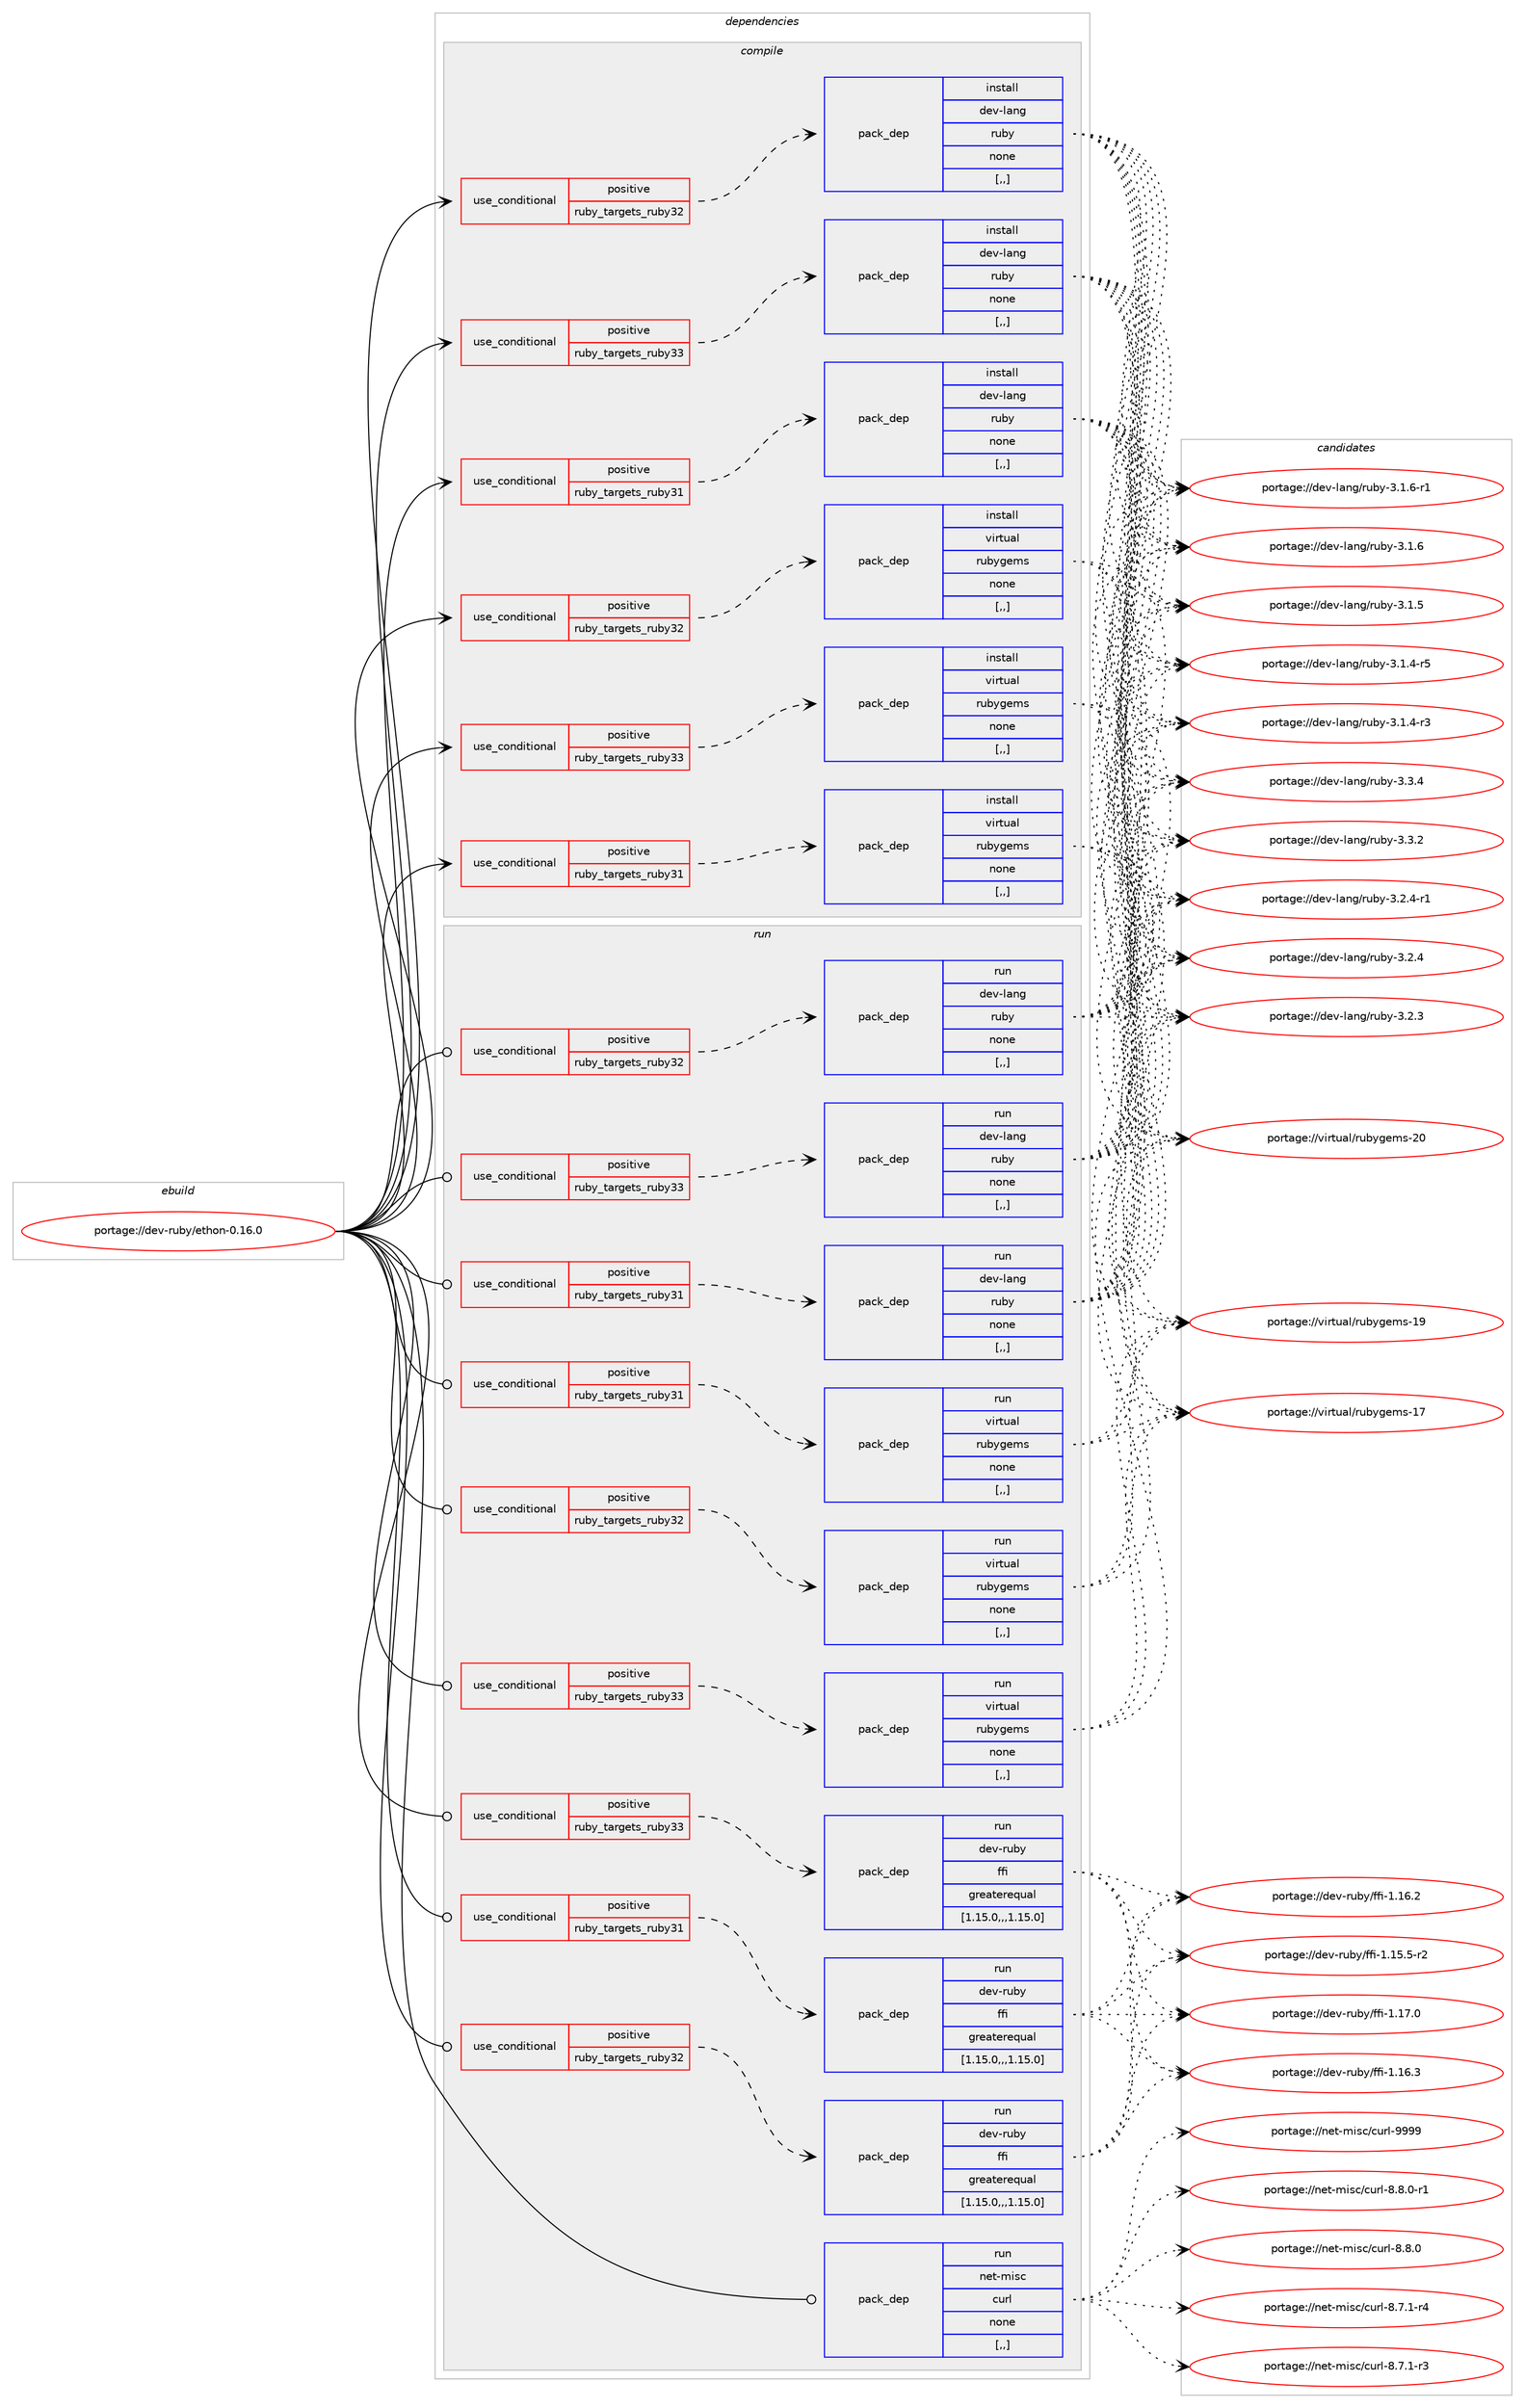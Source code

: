 digraph prolog {

# *************
# Graph options
# *************

newrank=true;
concentrate=true;
compound=true;
graph [rankdir=LR,fontname=Helvetica,fontsize=10,ranksep=1.5];#, ranksep=2.5, nodesep=0.2];
edge  [arrowhead=vee];
node  [fontname=Helvetica,fontsize=10];

# **********
# The ebuild
# **********

subgraph cluster_leftcol {
color=gray;
rank=same;
label=<<i>ebuild</i>>;
id [label="portage://dev-ruby/ethon-0.16.0", color=red, width=4, href="../dev-ruby/ethon-0.16.0.svg"];
}

# ****************
# The dependencies
# ****************

subgraph cluster_midcol {
color=gray;
label=<<i>dependencies</i>>;
subgraph cluster_compile {
fillcolor="#eeeeee";
style=filled;
label=<<i>compile</i>>;
subgraph cond47034 {
dependency182084 [label=<<TABLE BORDER="0" CELLBORDER="1" CELLSPACING="0" CELLPADDING="4"><TR><TD ROWSPAN="3" CELLPADDING="10">use_conditional</TD></TR><TR><TD>positive</TD></TR><TR><TD>ruby_targets_ruby31</TD></TR></TABLE>>, shape=none, color=red];
subgraph pack133749 {
dependency182085 [label=<<TABLE BORDER="0" CELLBORDER="1" CELLSPACING="0" CELLPADDING="4" WIDTH="220"><TR><TD ROWSPAN="6" CELLPADDING="30">pack_dep</TD></TR><TR><TD WIDTH="110">install</TD></TR><TR><TD>dev-lang</TD></TR><TR><TD>ruby</TD></TR><TR><TD>none</TD></TR><TR><TD>[,,]</TD></TR></TABLE>>, shape=none, color=blue];
}
dependency182084:e -> dependency182085:w [weight=20,style="dashed",arrowhead="vee"];
}
id:e -> dependency182084:w [weight=20,style="solid",arrowhead="vee"];
subgraph cond47035 {
dependency182086 [label=<<TABLE BORDER="0" CELLBORDER="1" CELLSPACING="0" CELLPADDING="4"><TR><TD ROWSPAN="3" CELLPADDING="10">use_conditional</TD></TR><TR><TD>positive</TD></TR><TR><TD>ruby_targets_ruby31</TD></TR></TABLE>>, shape=none, color=red];
subgraph pack133750 {
dependency182087 [label=<<TABLE BORDER="0" CELLBORDER="1" CELLSPACING="0" CELLPADDING="4" WIDTH="220"><TR><TD ROWSPAN="6" CELLPADDING="30">pack_dep</TD></TR><TR><TD WIDTH="110">install</TD></TR><TR><TD>virtual</TD></TR><TR><TD>rubygems</TD></TR><TR><TD>none</TD></TR><TR><TD>[,,]</TD></TR></TABLE>>, shape=none, color=blue];
}
dependency182086:e -> dependency182087:w [weight=20,style="dashed",arrowhead="vee"];
}
id:e -> dependency182086:w [weight=20,style="solid",arrowhead="vee"];
subgraph cond47036 {
dependency182088 [label=<<TABLE BORDER="0" CELLBORDER="1" CELLSPACING="0" CELLPADDING="4"><TR><TD ROWSPAN="3" CELLPADDING="10">use_conditional</TD></TR><TR><TD>positive</TD></TR><TR><TD>ruby_targets_ruby32</TD></TR></TABLE>>, shape=none, color=red];
subgraph pack133751 {
dependency182089 [label=<<TABLE BORDER="0" CELLBORDER="1" CELLSPACING="0" CELLPADDING="4" WIDTH="220"><TR><TD ROWSPAN="6" CELLPADDING="30">pack_dep</TD></TR><TR><TD WIDTH="110">install</TD></TR><TR><TD>dev-lang</TD></TR><TR><TD>ruby</TD></TR><TR><TD>none</TD></TR><TR><TD>[,,]</TD></TR></TABLE>>, shape=none, color=blue];
}
dependency182088:e -> dependency182089:w [weight=20,style="dashed",arrowhead="vee"];
}
id:e -> dependency182088:w [weight=20,style="solid",arrowhead="vee"];
subgraph cond47037 {
dependency182090 [label=<<TABLE BORDER="0" CELLBORDER="1" CELLSPACING="0" CELLPADDING="4"><TR><TD ROWSPAN="3" CELLPADDING="10">use_conditional</TD></TR><TR><TD>positive</TD></TR><TR><TD>ruby_targets_ruby32</TD></TR></TABLE>>, shape=none, color=red];
subgraph pack133752 {
dependency182091 [label=<<TABLE BORDER="0" CELLBORDER="1" CELLSPACING="0" CELLPADDING="4" WIDTH="220"><TR><TD ROWSPAN="6" CELLPADDING="30">pack_dep</TD></TR><TR><TD WIDTH="110">install</TD></TR><TR><TD>virtual</TD></TR><TR><TD>rubygems</TD></TR><TR><TD>none</TD></TR><TR><TD>[,,]</TD></TR></TABLE>>, shape=none, color=blue];
}
dependency182090:e -> dependency182091:w [weight=20,style="dashed",arrowhead="vee"];
}
id:e -> dependency182090:w [weight=20,style="solid",arrowhead="vee"];
subgraph cond47038 {
dependency182092 [label=<<TABLE BORDER="0" CELLBORDER="1" CELLSPACING="0" CELLPADDING="4"><TR><TD ROWSPAN="3" CELLPADDING="10">use_conditional</TD></TR><TR><TD>positive</TD></TR><TR><TD>ruby_targets_ruby33</TD></TR></TABLE>>, shape=none, color=red];
subgraph pack133753 {
dependency182093 [label=<<TABLE BORDER="0" CELLBORDER="1" CELLSPACING="0" CELLPADDING="4" WIDTH="220"><TR><TD ROWSPAN="6" CELLPADDING="30">pack_dep</TD></TR><TR><TD WIDTH="110">install</TD></TR><TR><TD>dev-lang</TD></TR><TR><TD>ruby</TD></TR><TR><TD>none</TD></TR><TR><TD>[,,]</TD></TR></TABLE>>, shape=none, color=blue];
}
dependency182092:e -> dependency182093:w [weight=20,style="dashed",arrowhead="vee"];
}
id:e -> dependency182092:w [weight=20,style="solid",arrowhead="vee"];
subgraph cond47039 {
dependency182094 [label=<<TABLE BORDER="0" CELLBORDER="1" CELLSPACING="0" CELLPADDING="4"><TR><TD ROWSPAN="3" CELLPADDING="10">use_conditional</TD></TR><TR><TD>positive</TD></TR><TR><TD>ruby_targets_ruby33</TD></TR></TABLE>>, shape=none, color=red];
subgraph pack133754 {
dependency182095 [label=<<TABLE BORDER="0" CELLBORDER="1" CELLSPACING="0" CELLPADDING="4" WIDTH="220"><TR><TD ROWSPAN="6" CELLPADDING="30">pack_dep</TD></TR><TR><TD WIDTH="110">install</TD></TR><TR><TD>virtual</TD></TR><TR><TD>rubygems</TD></TR><TR><TD>none</TD></TR><TR><TD>[,,]</TD></TR></TABLE>>, shape=none, color=blue];
}
dependency182094:e -> dependency182095:w [weight=20,style="dashed",arrowhead="vee"];
}
id:e -> dependency182094:w [weight=20,style="solid",arrowhead="vee"];
}
subgraph cluster_compileandrun {
fillcolor="#eeeeee";
style=filled;
label=<<i>compile and run</i>>;
}
subgraph cluster_run {
fillcolor="#eeeeee";
style=filled;
label=<<i>run</i>>;
subgraph cond47040 {
dependency182096 [label=<<TABLE BORDER="0" CELLBORDER="1" CELLSPACING="0" CELLPADDING="4"><TR><TD ROWSPAN="3" CELLPADDING="10">use_conditional</TD></TR><TR><TD>positive</TD></TR><TR><TD>ruby_targets_ruby31</TD></TR></TABLE>>, shape=none, color=red];
subgraph pack133755 {
dependency182097 [label=<<TABLE BORDER="0" CELLBORDER="1" CELLSPACING="0" CELLPADDING="4" WIDTH="220"><TR><TD ROWSPAN="6" CELLPADDING="30">pack_dep</TD></TR><TR><TD WIDTH="110">run</TD></TR><TR><TD>dev-lang</TD></TR><TR><TD>ruby</TD></TR><TR><TD>none</TD></TR><TR><TD>[,,]</TD></TR></TABLE>>, shape=none, color=blue];
}
dependency182096:e -> dependency182097:w [weight=20,style="dashed",arrowhead="vee"];
}
id:e -> dependency182096:w [weight=20,style="solid",arrowhead="odot"];
subgraph cond47041 {
dependency182098 [label=<<TABLE BORDER="0" CELLBORDER="1" CELLSPACING="0" CELLPADDING="4"><TR><TD ROWSPAN="3" CELLPADDING="10">use_conditional</TD></TR><TR><TD>positive</TD></TR><TR><TD>ruby_targets_ruby31</TD></TR></TABLE>>, shape=none, color=red];
subgraph pack133756 {
dependency182099 [label=<<TABLE BORDER="0" CELLBORDER="1" CELLSPACING="0" CELLPADDING="4" WIDTH="220"><TR><TD ROWSPAN="6" CELLPADDING="30">pack_dep</TD></TR><TR><TD WIDTH="110">run</TD></TR><TR><TD>dev-ruby</TD></TR><TR><TD>ffi</TD></TR><TR><TD>greaterequal</TD></TR><TR><TD>[1.15.0,,,1.15.0]</TD></TR></TABLE>>, shape=none, color=blue];
}
dependency182098:e -> dependency182099:w [weight=20,style="dashed",arrowhead="vee"];
}
id:e -> dependency182098:w [weight=20,style="solid",arrowhead="odot"];
subgraph cond47042 {
dependency182100 [label=<<TABLE BORDER="0" CELLBORDER="1" CELLSPACING="0" CELLPADDING="4"><TR><TD ROWSPAN="3" CELLPADDING="10">use_conditional</TD></TR><TR><TD>positive</TD></TR><TR><TD>ruby_targets_ruby31</TD></TR></TABLE>>, shape=none, color=red];
subgraph pack133757 {
dependency182101 [label=<<TABLE BORDER="0" CELLBORDER="1" CELLSPACING="0" CELLPADDING="4" WIDTH="220"><TR><TD ROWSPAN="6" CELLPADDING="30">pack_dep</TD></TR><TR><TD WIDTH="110">run</TD></TR><TR><TD>virtual</TD></TR><TR><TD>rubygems</TD></TR><TR><TD>none</TD></TR><TR><TD>[,,]</TD></TR></TABLE>>, shape=none, color=blue];
}
dependency182100:e -> dependency182101:w [weight=20,style="dashed",arrowhead="vee"];
}
id:e -> dependency182100:w [weight=20,style="solid",arrowhead="odot"];
subgraph cond47043 {
dependency182102 [label=<<TABLE BORDER="0" CELLBORDER="1" CELLSPACING="0" CELLPADDING="4"><TR><TD ROWSPAN="3" CELLPADDING="10">use_conditional</TD></TR><TR><TD>positive</TD></TR><TR><TD>ruby_targets_ruby32</TD></TR></TABLE>>, shape=none, color=red];
subgraph pack133758 {
dependency182103 [label=<<TABLE BORDER="0" CELLBORDER="1" CELLSPACING="0" CELLPADDING="4" WIDTH="220"><TR><TD ROWSPAN="6" CELLPADDING="30">pack_dep</TD></TR><TR><TD WIDTH="110">run</TD></TR><TR><TD>dev-lang</TD></TR><TR><TD>ruby</TD></TR><TR><TD>none</TD></TR><TR><TD>[,,]</TD></TR></TABLE>>, shape=none, color=blue];
}
dependency182102:e -> dependency182103:w [weight=20,style="dashed",arrowhead="vee"];
}
id:e -> dependency182102:w [weight=20,style="solid",arrowhead="odot"];
subgraph cond47044 {
dependency182104 [label=<<TABLE BORDER="0" CELLBORDER="1" CELLSPACING="0" CELLPADDING="4"><TR><TD ROWSPAN="3" CELLPADDING="10">use_conditional</TD></TR><TR><TD>positive</TD></TR><TR><TD>ruby_targets_ruby32</TD></TR></TABLE>>, shape=none, color=red];
subgraph pack133759 {
dependency182105 [label=<<TABLE BORDER="0" CELLBORDER="1" CELLSPACING="0" CELLPADDING="4" WIDTH="220"><TR><TD ROWSPAN="6" CELLPADDING="30">pack_dep</TD></TR><TR><TD WIDTH="110">run</TD></TR><TR><TD>dev-ruby</TD></TR><TR><TD>ffi</TD></TR><TR><TD>greaterequal</TD></TR><TR><TD>[1.15.0,,,1.15.0]</TD></TR></TABLE>>, shape=none, color=blue];
}
dependency182104:e -> dependency182105:w [weight=20,style="dashed",arrowhead="vee"];
}
id:e -> dependency182104:w [weight=20,style="solid",arrowhead="odot"];
subgraph cond47045 {
dependency182106 [label=<<TABLE BORDER="0" CELLBORDER="1" CELLSPACING="0" CELLPADDING="4"><TR><TD ROWSPAN="3" CELLPADDING="10">use_conditional</TD></TR><TR><TD>positive</TD></TR><TR><TD>ruby_targets_ruby32</TD></TR></TABLE>>, shape=none, color=red];
subgraph pack133760 {
dependency182107 [label=<<TABLE BORDER="0" CELLBORDER="1" CELLSPACING="0" CELLPADDING="4" WIDTH="220"><TR><TD ROWSPAN="6" CELLPADDING="30">pack_dep</TD></TR><TR><TD WIDTH="110">run</TD></TR><TR><TD>virtual</TD></TR><TR><TD>rubygems</TD></TR><TR><TD>none</TD></TR><TR><TD>[,,]</TD></TR></TABLE>>, shape=none, color=blue];
}
dependency182106:e -> dependency182107:w [weight=20,style="dashed",arrowhead="vee"];
}
id:e -> dependency182106:w [weight=20,style="solid",arrowhead="odot"];
subgraph cond47046 {
dependency182108 [label=<<TABLE BORDER="0" CELLBORDER="1" CELLSPACING="0" CELLPADDING="4"><TR><TD ROWSPAN="3" CELLPADDING="10">use_conditional</TD></TR><TR><TD>positive</TD></TR><TR><TD>ruby_targets_ruby33</TD></TR></TABLE>>, shape=none, color=red];
subgraph pack133761 {
dependency182109 [label=<<TABLE BORDER="0" CELLBORDER="1" CELLSPACING="0" CELLPADDING="4" WIDTH="220"><TR><TD ROWSPAN="6" CELLPADDING="30">pack_dep</TD></TR><TR><TD WIDTH="110">run</TD></TR><TR><TD>dev-lang</TD></TR><TR><TD>ruby</TD></TR><TR><TD>none</TD></TR><TR><TD>[,,]</TD></TR></TABLE>>, shape=none, color=blue];
}
dependency182108:e -> dependency182109:w [weight=20,style="dashed",arrowhead="vee"];
}
id:e -> dependency182108:w [weight=20,style="solid",arrowhead="odot"];
subgraph cond47047 {
dependency182110 [label=<<TABLE BORDER="0" CELLBORDER="1" CELLSPACING="0" CELLPADDING="4"><TR><TD ROWSPAN="3" CELLPADDING="10">use_conditional</TD></TR><TR><TD>positive</TD></TR><TR><TD>ruby_targets_ruby33</TD></TR></TABLE>>, shape=none, color=red];
subgraph pack133762 {
dependency182111 [label=<<TABLE BORDER="0" CELLBORDER="1" CELLSPACING="0" CELLPADDING="4" WIDTH="220"><TR><TD ROWSPAN="6" CELLPADDING="30">pack_dep</TD></TR><TR><TD WIDTH="110">run</TD></TR><TR><TD>dev-ruby</TD></TR><TR><TD>ffi</TD></TR><TR><TD>greaterequal</TD></TR><TR><TD>[1.15.0,,,1.15.0]</TD></TR></TABLE>>, shape=none, color=blue];
}
dependency182110:e -> dependency182111:w [weight=20,style="dashed",arrowhead="vee"];
}
id:e -> dependency182110:w [weight=20,style="solid",arrowhead="odot"];
subgraph cond47048 {
dependency182112 [label=<<TABLE BORDER="0" CELLBORDER="1" CELLSPACING="0" CELLPADDING="4"><TR><TD ROWSPAN="3" CELLPADDING="10">use_conditional</TD></TR><TR><TD>positive</TD></TR><TR><TD>ruby_targets_ruby33</TD></TR></TABLE>>, shape=none, color=red];
subgraph pack133763 {
dependency182113 [label=<<TABLE BORDER="0" CELLBORDER="1" CELLSPACING="0" CELLPADDING="4" WIDTH="220"><TR><TD ROWSPAN="6" CELLPADDING="30">pack_dep</TD></TR><TR><TD WIDTH="110">run</TD></TR><TR><TD>virtual</TD></TR><TR><TD>rubygems</TD></TR><TR><TD>none</TD></TR><TR><TD>[,,]</TD></TR></TABLE>>, shape=none, color=blue];
}
dependency182112:e -> dependency182113:w [weight=20,style="dashed",arrowhead="vee"];
}
id:e -> dependency182112:w [weight=20,style="solid",arrowhead="odot"];
subgraph pack133764 {
dependency182114 [label=<<TABLE BORDER="0" CELLBORDER="1" CELLSPACING="0" CELLPADDING="4" WIDTH="220"><TR><TD ROWSPAN="6" CELLPADDING="30">pack_dep</TD></TR><TR><TD WIDTH="110">run</TD></TR><TR><TD>net-misc</TD></TR><TR><TD>curl</TD></TR><TR><TD>none</TD></TR><TR><TD>[,,]</TD></TR></TABLE>>, shape=none, color=blue];
}
id:e -> dependency182114:w [weight=20,style="solid",arrowhead="odot"];
}
}

# **************
# The candidates
# **************

subgraph cluster_choices {
rank=same;
color=gray;
label=<<i>candidates</i>>;

subgraph choice133749 {
color=black;
nodesep=1;
choice10010111845108971101034711411798121455146514652 [label="portage://dev-lang/ruby-3.3.4", color=red, width=4,href="../dev-lang/ruby-3.3.4.svg"];
choice10010111845108971101034711411798121455146514650 [label="portage://dev-lang/ruby-3.3.2", color=red, width=4,href="../dev-lang/ruby-3.3.2.svg"];
choice100101118451089711010347114117981214551465046524511449 [label="portage://dev-lang/ruby-3.2.4-r1", color=red, width=4,href="../dev-lang/ruby-3.2.4-r1.svg"];
choice10010111845108971101034711411798121455146504652 [label="portage://dev-lang/ruby-3.2.4", color=red, width=4,href="../dev-lang/ruby-3.2.4.svg"];
choice10010111845108971101034711411798121455146504651 [label="portage://dev-lang/ruby-3.2.3", color=red, width=4,href="../dev-lang/ruby-3.2.3.svg"];
choice100101118451089711010347114117981214551464946544511449 [label="portage://dev-lang/ruby-3.1.6-r1", color=red, width=4,href="../dev-lang/ruby-3.1.6-r1.svg"];
choice10010111845108971101034711411798121455146494654 [label="portage://dev-lang/ruby-3.1.6", color=red, width=4,href="../dev-lang/ruby-3.1.6.svg"];
choice10010111845108971101034711411798121455146494653 [label="portage://dev-lang/ruby-3.1.5", color=red, width=4,href="../dev-lang/ruby-3.1.5.svg"];
choice100101118451089711010347114117981214551464946524511453 [label="portage://dev-lang/ruby-3.1.4-r5", color=red, width=4,href="../dev-lang/ruby-3.1.4-r5.svg"];
choice100101118451089711010347114117981214551464946524511451 [label="portage://dev-lang/ruby-3.1.4-r3", color=red, width=4,href="../dev-lang/ruby-3.1.4-r3.svg"];
dependency182085:e -> choice10010111845108971101034711411798121455146514652:w [style=dotted,weight="100"];
dependency182085:e -> choice10010111845108971101034711411798121455146514650:w [style=dotted,weight="100"];
dependency182085:e -> choice100101118451089711010347114117981214551465046524511449:w [style=dotted,weight="100"];
dependency182085:e -> choice10010111845108971101034711411798121455146504652:w [style=dotted,weight="100"];
dependency182085:e -> choice10010111845108971101034711411798121455146504651:w [style=dotted,weight="100"];
dependency182085:e -> choice100101118451089711010347114117981214551464946544511449:w [style=dotted,weight="100"];
dependency182085:e -> choice10010111845108971101034711411798121455146494654:w [style=dotted,weight="100"];
dependency182085:e -> choice10010111845108971101034711411798121455146494653:w [style=dotted,weight="100"];
dependency182085:e -> choice100101118451089711010347114117981214551464946524511453:w [style=dotted,weight="100"];
dependency182085:e -> choice100101118451089711010347114117981214551464946524511451:w [style=dotted,weight="100"];
}
subgraph choice133750 {
color=black;
nodesep=1;
choice118105114116117971084711411798121103101109115455048 [label="portage://virtual/rubygems-20", color=red, width=4,href="../virtual/rubygems-20.svg"];
choice118105114116117971084711411798121103101109115454957 [label="portage://virtual/rubygems-19", color=red, width=4,href="../virtual/rubygems-19.svg"];
choice118105114116117971084711411798121103101109115454955 [label="portage://virtual/rubygems-17", color=red, width=4,href="../virtual/rubygems-17.svg"];
dependency182087:e -> choice118105114116117971084711411798121103101109115455048:w [style=dotted,weight="100"];
dependency182087:e -> choice118105114116117971084711411798121103101109115454957:w [style=dotted,weight="100"];
dependency182087:e -> choice118105114116117971084711411798121103101109115454955:w [style=dotted,weight="100"];
}
subgraph choice133751 {
color=black;
nodesep=1;
choice10010111845108971101034711411798121455146514652 [label="portage://dev-lang/ruby-3.3.4", color=red, width=4,href="../dev-lang/ruby-3.3.4.svg"];
choice10010111845108971101034711411798121455146514650 [label="portage://dev-lang/ruby-3.3.2", color=red, width=4,href="../dev-lang/ruby-3.3.2.svg"];
choice100101118451089711010347114117981214551465046524511449 [label="portage://dev-lang/ruby-3.2.4-r1", color=red, width=4,href="../dev-lang/ruby-3.2.4-r1.svg"];
choice10010111845108971101034711411798121455146504652 [label="portage://dev-lang/ruby-3.2.4", color=red, width=4,href="../dev-lang/ruby-3.2.4.svg"];
choice10010111845108971101034711411798121455146504651 [label="portage://dev-lang/ruby-3.2.3", color=red, width=4,href="../dev-lang/ruby-3.2.3.svg"];
choice100101118451089711010347114117981214551464946544511449 [label="portage://dev-lang/ruby-3.1.6-r1", color=red, width=4,href="../dev-lang/ruby-3.1.6-r1.svg"];
choice10010111845108971101034711411798121455146494654 [label="portage://dev-lang/ruby-3.1.6", color=red, width=4,href="../dev-lang/ruby-3.1.6.svg"];
choice10010111845108971101034711411798121455146494653 [label="portage://dev-lang/ruby-3.1.5", color=red, width=4,href="../dev-lang/ruby-3.1.5.svg"];
choice100101118451089711010347114117981214551464946524511453 [label="portage://dev-lang/ruby-3.1.4-r5", color=red, width=4,href="../dev-lang/ruby-3.1.4-r5.svg"];
choice100101118451089711010347114117981214551464946524511451 [label="portage://dev-lang/ruby-3.1.4-r3", color=red, width=4,href="../dev-lang/ruby-3.1.4-r3.svg"];
dependency182089:e -> choice10010111845108971101034711411798121455146514652:w [style=dotted,weight="100"];
dependency182089:e -> choice10010111845108971101034711411798121455146514650:w [style=dotted,weight="100"];
dependency182089:e -> choice100101118451089711010347114117981214551465046524511449:w [style=dotted,weight="100"];
dependency182089:e -> choice10010111845108971101034711411798121455146504652:w [style=dotted,weight="100"];
dependency182089:e -> choice10010111845108971101034711411798121455146504651:w [style=dotted,weight="100"];
dependency182089:e -> choice100101118451089711010347114117981214551464946544511449:w [style=dotted,weight="100"];
dependency182089:e -> choice10010111845108971101034711411798121455146494654:w [style=dotted,weight="100"];
dependency182089:e -> choice10010111845108971101034711411798121455146494653:w [style=dotted,weight="100"];
dependency182089:e -> choice100101118451089711010347114117981214551464946524511453:w [style=dotted,weight="100"];
dependency182089:e -> choice100101118451089711010347114117981214551464946524511451:w [style=dotted,weight="100"];
}
subgraph choice133752 {
color=black;
nodesep=1;
choice118105114116117971084711411798121103101109115455048 [label="portage://virtual/rubygems-20", color=red, width=4,href="../virtual/rubygems-20.svg"];
choice118105114116117971084711411798121103101109115454957 [label="portage://virtual/rubygems-19", color=red, width=4,href="../virtual/rubygems-19.svg"];
choice118105114116117971084711411798121103101109115454955 [label="portage://virtual/rubygems-17", color=red, width=4,href="../virtual/rubygems-17.svg"];
dependency182091:e -> choice118105114116117971084711411798121103101109115455048:w [style=dotted,weight="100"];
dependency182091:e -> choice118105114116117971084711411798121103101109115454957:w [style=dotted,weight="100"];
dependency182091:e -> choice118105114116117971084711411798121103101109115454955:w [style=dotted,weight="100"];
}
subgraph choice133753 {
color=black;
nodesep=1;
choice10010111845108971101034711411798121455146514652 [label="portage://dev-lang/ruby-3.3.4", color=red, width=4,href="../dev-lang/ruby-3.3.4.svg"];
choice10010111845108971101034711411798121455146514650 [label="portage://dev-lang/ruby-3.3.2", color=red, width=4,href="../dev-lang/ruby-3.3.2.svg"];
choice100101118451089711010347114117981214551465046524511449 [label="portage://dev-lang/ruby-3.2.4-r1", color=red, width=4,href="../dev-lang/ruby-3.2.4-r1.svg"];
choice10010111845108971101034711411798121455146504652 [label="portage://dev-lang/ruby-3.2.4", color=red, width=4,href="../dev-lang/ruby-3.2.4.svg"];
choice10010111845108971101034711411798121455146504651 [label="portage://dev-lang/ruby-3.2.3", color=red, width=4,href="../dev-lang/ruby-3.2.3.svg"];
choice100101118451089711010347114117981214551464946544511449 [label="portage://dev-lang/ruby-3.1.6-r1", color=red, width=4,href="../dev-lang/ruby-3.1.6-r1.svg"];
choice10010111845108971101034711411798121455146494654 [label="portage://dev-lang/ruby-3.1.6", color=red, width=4,href="../dev-lang/ruby-3.1.6.svg"];
choice10010111845108971101034711411798121455146494653 [label="portage://dev-lang/ruby-3.1.5", color=red, width=4,href="../dev-lang/ruby-3.1.5.svg"];
choice100101118451089711010347114117981214551464946524511453 [label="portage://dev-lang/ruby-3.1.4-r5", color=red, width=4,href="../dev-lang/ruby-3.1.4-r5.svg"];
choice100101118451089711010347114117981214551464946524511451 [label="portage://dev-lang/ruby-3.1.4-r3", color=red, width=4,href="../dev-lang/ruby-3.1.4-r3.svg"];
dependency182093:e -> choice10010111845108971101034711411798121455146514652:w [style=dotted,weight="100"];
dependency182093:e -> choice10010111845108971101034711411798121455146514650:w [style=dotted,weight="100"];
dependency182093:e -> choice100101118451089711010347114117981214551465046524511449:w [style=dotted,weight="100"];
dependency182093:e -> choice10010111845108971101034711411798121455146504652:w [style=dotted,weight="100"];
dependency182093:e -> choice10010111845108971101034711411798121455146504651:w [style=dotted,weight="100"];
dependency182093:e -> choice100101118451089711010347114117981214551464946544511449:w [style=dotted,weight="100"];
dependency182093:e -> choice10010111845108971101034711411798121455146494654:w [style=dotted,weight="100"];
dependency182093:e -> choice10010111845108971101034711411798121455146494653:w [style=dotted,weight="100"];
dependency182093:e -> choice100101118451089711010347114117981214551464946524511453:w [style=dotted,weight="100"];
dependency182093:e -> choice100101118451089711010347114117981214551464946524511451:w [style=dotted,weight="100"];
}
subgraph choice133754 {
color=black;
nodesep=1;
choice118105114116117971084711411798121103101109115455048 [label="portage://virtual/rubygems-20", color=red, width=4,href="../virtual/rubygems-20.svg"];
choice118105114116117971084711411798121103101109115454957 [label="portage://virtual/rubygems-19", color=red, width=4,href="../virtual/rubygems-19.svg"];
choice118105114116117971084711411798121103101109115454955 [label="portage://virtual/rubygems-17", color=red, width=4,href="../virtual/rubygems-17.svg"];
dependency182095:e -> choice118105114116117971084711411798121103101109115455048:w [style=dotted,weight="100"];
dependency182095:e -> choice118105114116117971084711411798121103101109115454957:w [style=dotted,weight="100"];
dependency182095:e -> choice118105114116117971084711411798121103101109115454955:w [style=dotted,weight="100"];
}
subgraph choice133755 {
color=black;
nodesep=1;
choice10010111845108971101034711411798121455146514652 [label="portage://dev-lang/ruby-3.3.4", color=red, width=4,href="../dev-lang/ruby-3.3.4.svg"];
choice10010111845108971101034711411798121455146514650 [label="portage://dev-lang/ruby-3.3.2", color=red, width=4,href="../dev-lang/ruby-3.3.2.svg"];
choice100101118451089711010347114117981214551465046524511449 [label="portage://dev-lang/ruby-3.2.4-r1", color=red, width=4,href="../dev-lang/ruby-3.2.4-r1.svg"];
choice10010111845108971101034711411798121455146504652 [label="portage://dev-lang/ruby-3.2.4", color=red, width=4,href="../dev-lang/ruby-3.2.4.svg"];
choice10010111845108971101034711411798121455146504651 [label="portage://dev-lang/ruby-3.2.3", color=red, width=4,href="../dev-lang/ruby-3.2.3.svg"];
choice100101118451089711010347114117981214551464946544511449 [label="portage://dev-lang/ruby-3.1.6-r1", color=red, width=4,href="../dev-lang/ruby-3.1.6-r1.svg"];
choice10010111845108971101034711411798121455146494654 [label="portage://dev-lang/ruby-3.1.6", color=red, width=4,href="../dev-lang/ruby-3.1.6.svg"];
choice10010111845108971101034711411798121455146494653 [label="portage://dev-lang/ruby-3.1.5", color=red, width=4,href="../dev-lang/ruby-3.1.5.svg"];
choice100101118451089711010347114117981214551464946524511453 [label="portage://dev-lang/ruby-3.1.4-r5", color=red, width=4,href="../dev-lang/ruby-3.1.4-r5.svg"];
choice100101118451089711010347114117981214551464946524511451 [label="portage://dev-lang/ruby-3.1.4-r3", color=red, width=4,href="../dev-lang/ruby-3.1.4-r3.svg"];
dependency182097:e -> choice10010111845108971101034711411798121455146514652:w [style=dotted,weight="100"];
dependency182097:e -> choice10010111845108971101034711411798121455146514650:w [style=dotted,weight="100"];
dependency182097:e -> choice100101118451089711010347114117981214551465046524511449:w [style=dotted,weight="100"];
dependency182097:e -> choice10010111845108971101034711411798121455146504652:w [style=dotted,weight="100"];
dependency182097:e -> choice10010111845108971101034711411798121455146504651:w [style=dotted,weight="100"];
dependency182097:e -> choice100101118451089711010347114117981214551464946544511449:w [style=dotted,weight="100"];
dependency182097:e -> choice10010111845108971101034711411798121455146494654:w [style=dotted,weight="100"];
dependency182097:e -> choice10010111845108971101034711411798121455146494653:w [style=dotted,weight="100"];
dependency182097:e -> choice100101118451089711010347114117981214551464946524511453:w [style=dotted,weight="100"];
dependency182097:e -> choice100101118451089711010347114117981214551464946524511451:w [style=dotted,weight="100"];
}
subgraph choice133756 {
color=black;
nodesep=1;
choice10010111845114117981214710210210545494649554648 [label="portage://dev-ruby/ffi-1.17.0", color=red, width=4,href="../dev-ruby/ffi-1.17.0.svg"];
choice10010111845114117981214710210210545494649544651 [label="portage://dev-ruby/ffi-1.16.3", color=red, width=4,href="../dev-ruby/ffi-1.16.3.svg"];
choice10010111845114117981214710210210545494649544650 [label="portage://dev-ruby/ffi-1.16.2", color=red, width=4,href="../dev-ruby/ffi-1.16.2.svg"];
choice100101118451141179812147102102105454946495346534511450 [label="portage://dev-ruby/ffi-1.15.5-r2", color=red, width=4,href="../dev-ruby/ffi-1.15.5-r2.svg"];
dependency182099:e -> choice10010111845114117981214710210210545494649554648:w [style=dotted,weight="100"];
dependency182099:e -> choice10010111845114117981214710210210545494649544651:w [style=dotted,weight="100"];
dependency182099:e -> choice10010111845114117981214710210210545494649544650:w [style=dotted,weight="100"];
dependency182099:e -> choice100101118451141179812147102102105454946495346534511450:w [style=dotted,weight="100"];
}
subgraph choice133757 {
color=black;
nodesep=1;
choice118105114116117971084711411798121103101109115455048 [label="portage://virtual/rubygems-20", color=red, width=4,href="../virtual/rubygems-20.svg"];
choice118105114116117971084711411798121103101109115454957 [label="portage://virtual/rubygems-19", color=red, width=4,href="../virtual/rubygems-19.svg"];
choice118105114116117971084711411798121103101109115454955 [label="portage://virtual/rubygems-17", color=red, width=4,href="../virtual/rubygems-17.svg"];
dependency182101:e -> choice118105114116117971084711411798121103101109115455048:w [style=dotted,weight="100"];
dependency182101:e -> choice118105114116117971084711411798121103101109115454957:w [style=dotted,weight="100"];
dependency182101:e -> choice118105114116117971084711411798121103101109115454955:w [style=dotted,weight="100"];
}
subgraph choice133758 {
color=black;
nodesep=1;
choice10010111845108971101034711411798121455146514652 [label="portage://dev-lang/ruby-3.3.4", color=red, width=4,href="../dev-lang/ruby-3.3.4.svg"];
choice10010111845108971101034711411798121455146514650 [label="portage://dev-lang/ruby-3.3.2", color=red, width=4,href="../dev-lang/ruby-3.3.2.svg"];
choice100101118451089711010347114117981214551465046524511449 [label="portage://dev-lang/ruby-3.2.4-r1", color=red, width=4,href="../dev-lang/ruby-3.2.4-r1.svg"];
choice10010111845108971101034711411798121455146504652 [label="portage://dev-lang/ruby-3.2.4", color=red, width=4,href="../dev-lang/ruby-3.2.4.svg"];
choice10010111845108971101034711411798121455146504651 [label="portage://dev-lang/ruby-3.2.3", color=red, width=4,href="../dev-lang/ruby-3.2.3.svg"];
choice100101118451089711010347114117981214551464946544511449 [label="portage://dev-lang/ruby-3.1.6-r1", color=red, width=4,href="../dev-lang/ruby-3.1.6-r1.svg"];
choice10010111845108971101034711411798121455146494654 [label="portage://dev-lang/ruby-3.1.6", color=red, width=4,href="../dev-lang/ruby-3.1.6.svg"];
choice10010111845108971101034711411798121455146494653 [label="portage://dev-lang/ruby-3.1.5", color=red, width=4,href="../dev-lang/ruby-3.1.5.svg"];
choice100101118451089711010347114117981214551464946524511453 [label="portage://dev-lang/ruby-3.1.4-r5", color=red, width=4,href="../dev-lang/ruby-3.1.4-r5.svg"];
choice100101118451089711010347114117981214551464946524511451 [label="portage://dev-lang/ruby-3.1.4-r3", color=red, width=4,href="../dev-lang/ruby-3.1.4-r3.svg"];
dependency182103:e -> choice10010111845108971101034711411798121455146514652:w [style=dotted,weight="100"];
dependency182103:e -> choice10010111845108971101034711411798121455146514650:w [style=dotted,weight="100"];
dependency182103:e -> choice100101118451089711010347114117981214551465046524511449:w [style=dotted,weight="100"];
dependency182103:e -> choice10010111845108971101034711411798121455146504652:w [style=dotted,weight="100"];
dependency182103:e -> choice10010111845108971101034711411798121455146504651:w [style=dotted,weight="100"];
dependency182103:e -> choice100101118451089711010347114117981214551464946544511449:w [style=dotted,weight="100"];
dependency182103:e -> choice10010111845108971101034711411798121455146494654:w [style=dotted,weight="100"];
dependency182103:e -> choice10010111845108971101034711411798121455146494653:w [style=dotted,weight="100"];
dependency182103:e -> choice100101118451089711010347114117981214551464946524511453:w [style=dotted,weight="100"];
dependency182103:e -> choice100101118451089711010347114117981214551464946524511451:w [style=dotted,weight="100"];
}
subgraph choice133759 {
color=black;
nodesep=1;
choice10010111845114117981214710210210545494649554648 [label="portage://dev-ruby/ffi-1.17.0", color=red, width=4,href="../dev-ruby/ffi-1.17.0.svg"];
choice10010111845114117981214710210210545494649544651 [label="portage://dev-ruby/ffi-1.16.3", color=red, width=4,href="../dev-ruby/ffi-1.16.3.svg"];
choice10010111845114117981214710210210545494649544650 [label="portage://dev-ruby/ffi-1.16.2", color=red, width=4,href="../dev-ruby/ffi-1.16.2.svg"];
choice100101118451141179812147102102105454946495346534511450 [label="portage://dev-ruby/ffi-1.15.5-r2", color=red, width=4,href="../dev-ruby/ffi-1.15.5-r2.svg"];
dependency182105:e -> choice10010111845114117981214710210210545494649554648:w [style=dotted,weight="100"];
dependency182105:e -> choice10010111845114117981214710210210545494649544651:w [style=dotted,weight="100"];
dependency182105:e -> choice10010111845114117981214710210210545494649544650:w [style=dotted,weight="100"];
dependency182105:e -> choice100101118451141179812147102102105454946495346534511450:w [style=dotted,weight="100"];
}
subgraph choice133760 {
color=black;
nodesep=1;
choice118105114116117971084711411798121103101109115455048 [label="portage://virtual/rubygems-20", color=red, width=4,href="../virtual/rubygems-20.svg"];
choice118105114116117971084711411798121103101109115454957 [label="portage://virtual/rubygems-19", color=red, width=4,href="../virtual/rubygems-19.svg"];
choice118105114116117971084711411798121103101109115454955 [label="portage://virtual/rubygems-17", color=red, width=4,href="../virtual/rubygems-17.svg"];
dependency182107:e -> choice118105114116117971084711411798121103101109115455048:w [style=dotted,weight="100"];
dependency182107:e -> choice118105114116117971084711411798121103101109115454957:w [style=dotted,weight="100"];
dependency182107:e -> choice118105114116117971084711411798121103101109115454955:w [style=dotted,weight="100"];
}
subgraph choice133761 {
color=black;
nodesep=1;
choice10010111845108971101034711411798121455146514652 [label="portage://dev-lang/ruby-3.3.4", color=red, width=4,href="../dev-lang/ruby-3.3.4.svg"];
choice10010111845108971101034711411798121455146514650 [label="portage://dev-lang/ruby-3.3.2", color=red, width=4,href="../dev-lang/ruby-3.3.2.svg"];
choice100101118451089711010347114117981214551465046524511449 [label="portage://dev-lang/ruby-3.2.4-r1", color=red, width=4,href="../dev-lang/ruby-3.2.4-r1.svg"];
choice10010111845108971101034711411798121455146504652 [label="portage://dev-lang/ruby-3.2.4", color=red, width=4,href="../dev-lang/ruby-3.2.4.svg"];
choice10010111845108971101034711411798121455146504651 [label="portage://dev-lang/ruby-3.2.3", color=red, width=4,href="../dev-lang/ruby-3.2.3.svg"];
choice100101118451089711010347114117981214551464946544511449 [label="portage://dev-lang/ruby-3.1.6-r1", color=red, width=4,href="../dev-lang/ruby-3.1.6-r1.svg"];
choice10010111845108971101034711411798121455146494654 [label="portage://dev-lang/ruby-3.1.6", color=red, width=4,href="../dev-lang/ruby-3.1.6.svg"];
choice10010111845108971101034711411798121455146494653 [label="portage://dev-lang/ruby-3.1.5", color=red, width=4,href="../dev-lang/ruby-3.1.5.svg"];
choice100101118451089711010347114117981214551464946524511453 [label="portage://dev-lang/ruby-3.1.4-r5", color=red, width=4,href="../dev-lang/ruby-3.1.4-r5.svg"];
choice100101118451089711010347114117981214551464946524511451 [label="portage://dev-lang/ruby-3.1.4-r3", color=red, width=4,href="../dev-lang/ruby-3.1.4-r3.svg"];
dependency182109:e -> choice10010111845108971101034711411798121455146514652:w [style=dotted,weight="100"];
dependency182109:e -> choice10010111845108971101034711411798121455146514650:w [style=dotted,weight="100"];
dependency182109:e -> choice100101118451089711010347114117981214551465046524511449:w [style=dotted,weight="100"];
dependency182109:e -> choice10010111845108971101034711411798121455146504652:w [style=dotted,weight="100"];
dependency182109:e -> choice10010111845108971101034711411798121455146504651:w [style=dotted,weight="100"];
dependency182109:e -> choice100101118451089711010347114117981214551464946544511449:w [style=dotted,weight="100"];
dependency182109:e -> choice10010111845108971101034711411798121455146494654:w [style=dotted,weight="100"];
dependency182109:e -> choice10010111845108971101034711411798121455146494653:w [style=dotted,weight="100"];
dependency182109:e -> choice100101118451089711010347114117981214551464946524511453:w [style=dotted,weight="100"];
dependency182109:e -> choice100101118451089711010347114117981214551464946524511451:w [style=dotted,weight="100"];
}
subgraph choice133762 {
color=black;
nodesep=1;
choice10010111845114117981214710210210545494649554648 [label="portage://dev-ruby/ffi-1.17.0", color=red, width=4,href="../dev-ruby/ffi-1.17.0.svg"];
choice10010111845114117981214710210210545494649544651 [label="portage://dev-ruby/ffi-1.16.3", color=red, width=4,href="../dev-ruby/ffi-1.16.3.svg"];
choice10010111845114117981214710210210545494649544650 [label="portage://dev-ruby/ffi-1.16.2", color=red, width=4,href="../dev-ruby/ffi-1.16.2.svg"];
choice100101118451141179812147102102105454946495346534511450 [label="portage://dev-ruby/ffi-1.15.5-r2", color=red, width=4,href="../dev-ruby/ffi-1.15.5-r2.svg"];
dependency182111:e -> choice10010111845114117981214710210210545494649554648:w [style=dotted,weight="100"];
dependency182111:e -> choice10010111845114117981214710210210545494649544651:w [style=dotted,weight="100"];
dependency182111:e -> choice10010111845114117981214710210210545494649544650:w [style=dotted,weight="100"];
dependency182111:e -> choice100101118451141179812147102102105454946495346534511450:w [style=dotted,weight="100"];
}
subgraph choice133763 {
color=black;
nodesep=1;
choice118105114116117971084711411798121103101109115455048 [label="portage://virtual/rubygems-20", color=red, width=4,href="../virtual/rubygems-20.svg"];
choice118105114116117971084711411798121103101109115454957 [label="portage://virtual/rubygems-19", color=red, width=4,href="../virtual/rubygems-19.svg"];
choice118105114116117971084711411798121103101109115454955 [label="portage://virtual/rubygems-17", color=red, width=4,href="../virtual/rubygems-17.svg"];
dependency182113:e -> choice118105114116117971084711411798121103101109115455048:w [style=dotted,weight="100"];
dependency182113:e -> choice118105114116117971084711411798121103101109115454957:w [style=dotted,weight="100"];
dependency182113:e -> choice118105114116117971084711411798121103101109115454955:w [style=dotted,weight="100"];
}
subgraph choice133764 {
color=black;
nodesep=1;
choice110101116451091051159947991171141084557575757 [label="portage://net-misc/curl-9999", color=red, width=4,href="../net-misc/curl-9999.svg"];
choice110101116451091051159947991171141084556465646484511449 [label="portage://net-misc/curl-8.8.0-r1", color=red, width=4,href="../net-misc/curl-8.8.0-r1.svg"];
choice11010111645109105115994799117114108455646564648 [label="portage://net-misc/curl-8.8.0", color=red, width=4,href="../net-misc/curl-8.8.0.svg"];
choice110101116451091051159947991171141084556465546494511452 [label="portage://net-misc/curl-8.7.1-r4", color=red, width=4,href="../net-misc/curl-8.7.1-r4.svg"];
choice110101116451091051159947991171141084556465546494511451 [label="portage://net-misc/curl-8.7.1-r3", color=red, width=4,href="../net-misc/curl-8.7.1-r3.svg"];
dependency182114:e -> choice110101116451091051159947991171141084557575757:w [style=dotted,weight="100"];
dependency182114:e -> choice110101116451091051159947991171141084556465646484511449:w [style=dotted,weight="100"];
dependency182114:e -> choice11010111645109105115994799117114108455646564648:w [style=dotted,weight="100"];
dependency182114:e -> choice110101116451091051159947991171141084556465546494511452:w [style=dotted,weight="100"];
dependency182114:e -> choice110101116451091051159947991171141084556465546494511451:w [style=dotted,weight="100"];
}
}

}
